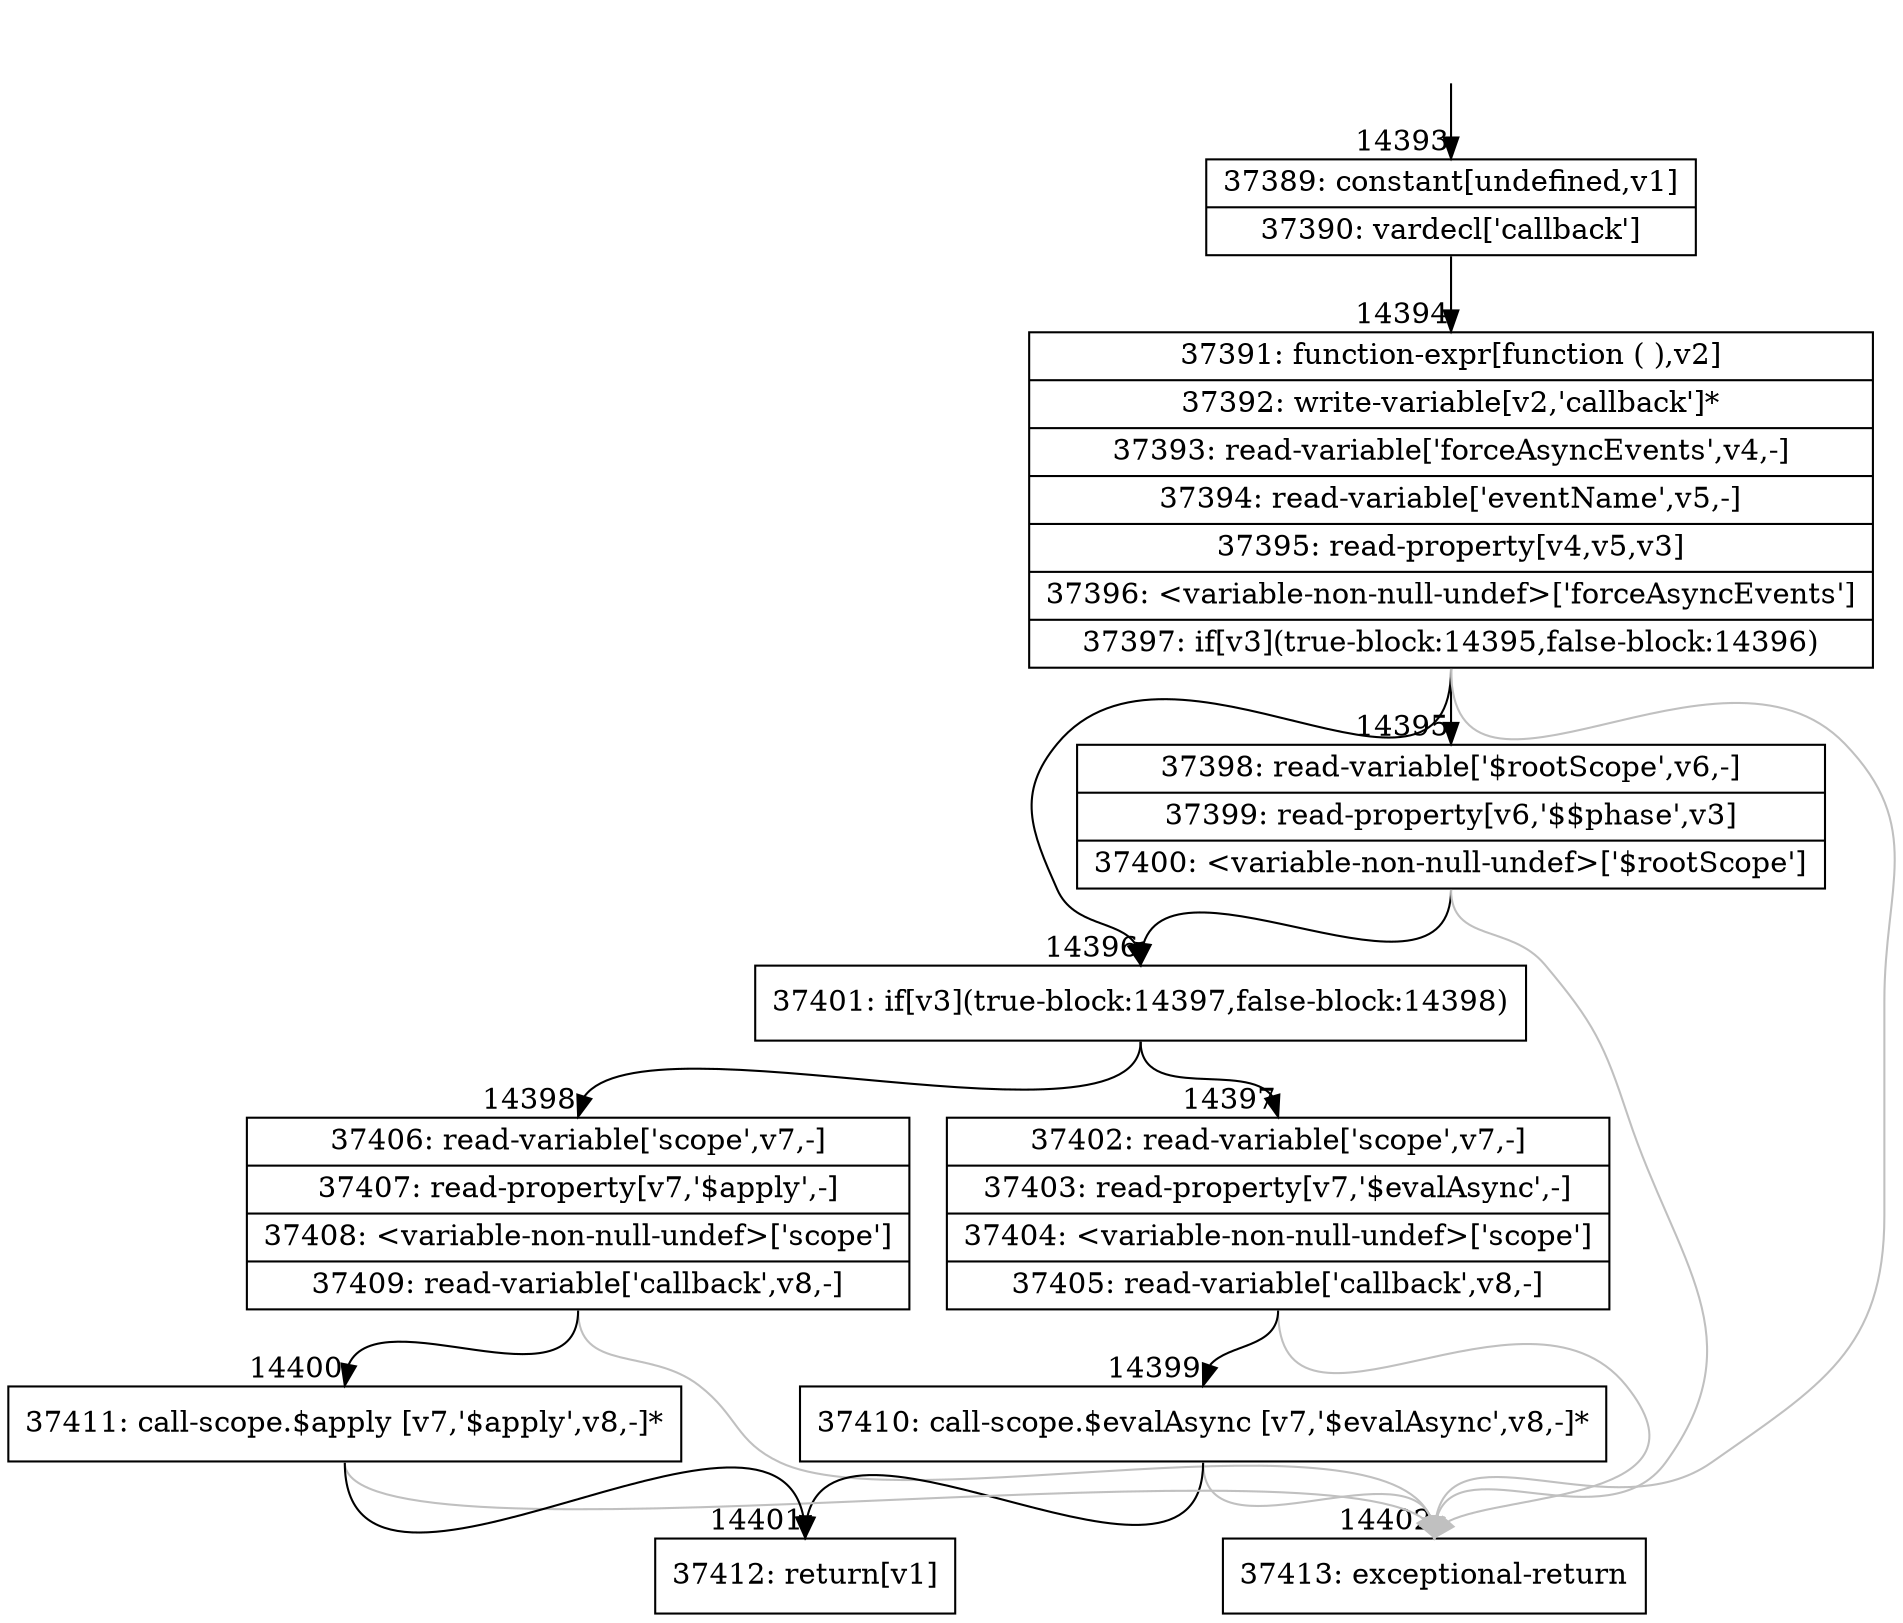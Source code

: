 digraph {
rankdir="TD"
BB_entry1143[shape=none,label=""];
BB_entry1143 -> BB14393 [tailport=s, headport=n, headlabel="    14393"]
BB14393 [shape=record label="{37389: constant[undefined,v1]|37390: vardecl['callback']}" ] 
BB14393 -> BB14394 [tailport=s, headport=n, headlabel="      14394"]
BB14394 [shape=record label="{37391: function-expr[function ( ),v2]|37392: write-variable[v2,'callback']*|37393: read-variable['forceAsyncEvents',v4,-]|37394: read-variable['eventName',v5,-]|37395: read-property[v4,v5,v3]|37396: \<variable-non-null-undef\>['forceAsyncEvents']|37397: if[v3](true-block:14395,false-block:14396)}" ] 
BB14394 -> BB14396 [tailport=s, headport=n, headlabel="      14396"]
BB14394 -> BB14395 [tailport=s, headport=n, headlabel="      14395"]
BB14394 -> BB14402 [tailport=s, headport=n, color=gray, headlabel="      14402"]
BB14395 [shape=record label="{37398: read-variable['$rootScope',v6,-]|37399: read-property[v6,'$$phase',v3]|37400: \<variable-non-null-undef\>['$rootScope']}" ] 
BB14395 -> BB14396 [tailport=s, headport=n]
BB14395 -> BB14402 [tailport=s, headport=n, color=gray]
BB14396 [shape=record label="{37401: if[v3](true-block:14397,false-block:14398)}" ] 
BB14396 -> BB14397 [tailport=s, headport=n, headlabel="      14397"]
BB14396 -> BB14398 [tailport=s, headport=n, headlabel="      14398"]
BB14397 [shape=record label="{37402: read-variable['scope',v7,-]|37403: read-property[v7,'$evalAsync',-]|37404: \<variable-non-null-undef\>['scope']|37405: read-variable['callback',v8,-]}" ] 
BB14397 -> BB14399 [tailport=s, headport=n, headlabel="      14399"]
BB14397 -> BB14402 [tailport=s, headport=n, color=gray]
BB14398 [shape=record label="{37406: read-variable['scope',v7,-]|37407: read-property[v7,'$apply',-]|37408: \<variable-non-null-undef\>['scope']|37409: read-variable['callback',v8,-]}" ] 
BB14398 -> BB14400 [tailport=s, headport=n, headlabel="      14400"]
BB14398 -> BB14402 [tailport=s, headport=n, color=gray]
BB14399 [shape=record label="{37410: call-scope.$evalAsync [v7,'$evalAsync',v8,-]*}" ] 
BB14399 -> BB14401 [tailport=s, headport=n, headlabel="      14401"]
BB14399 -> BB14402 [tailport=s, headport=n, color=gray]
BB14400 [shape=record label="{37411: call-scope.$apply [v7,'$apply',v8,-]*}" ] 
BB14400 -> BB14401 [tailport=s, headport=n]
BB14400 -> BB14402 [tailport=s, headport=n, color=gray]
BB14401 [shape=record label="{37412: return[v1]}" ] 
BB14402 [shape=record label="{37413: exceptional-return}" ] 
//#$~ 23305
}
